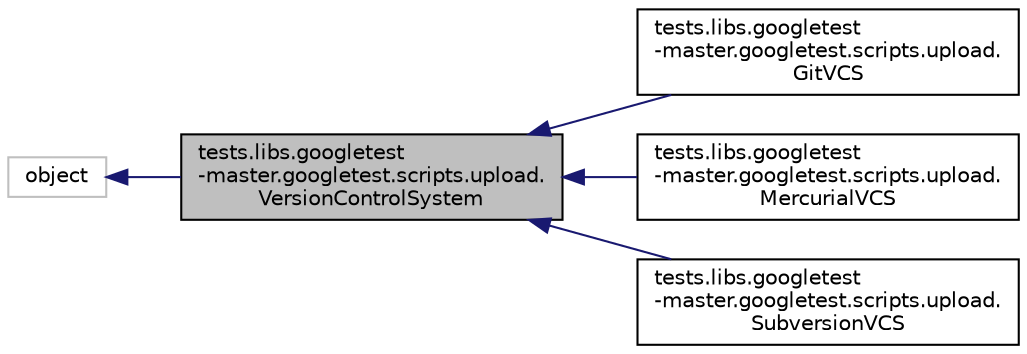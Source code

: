 digraph "tests.libs.googletest-master.googletest.scripts.upload.VersionControlSystem"
{
  edge [fontname="Helvetica",fontsize="10",labelfontname="Helvetica",labelfontsize="10"];
  node [fontname="Helvetica",fontsize="10",shape=record];
  rankdir="LR";
  Node0 [label="tests.libs.googletest\l-master.googletest.scripts.upload.\lVersionControlSystem",height=0.2,width=0.4,color="black", fillcolor="grey75", style="filled", fontcolor="black"];
  Node1 -> Node0 [dir="back",color="midnightblue",fontsize="10",style="solid",fontname="Helvetica"];
  Node1 [label="object",height=0.2,width=0.4,color="grey75", fillcolor="white", style="filled"];
  Node0 -> Node2 [dir="back",color="midnightblue",fontsize="10",style="solid",fontname="Helvetica"];
  Node2 [label="tests.libs.googletest\l-master.googletest.scripts.upload.\lGitVCS",height=0.2,width=0.4,color="black", fillcolor="white", style="filled",URL="$classtests_1_1libs_1_1googletest-master_1_1googletest_1_1scripts_1_1upload_1_1GitVCS.html"];
  Node0 -> Node3 [dir="back",color="midnightblue",fontsize="10",style="solid",fontname="Helvetica"];
  Node3 [label="tests.libs.googletest\l-master.googletest.scripts.upload.\lMercurialVCS",height=0.2,width=0.4,color="black", fillcolor="white", style="filled",URL="$classtests_1_1libs_1_1googletest-master_1_1googletest_1_1scripts_1_1upload_1_1MercurialVCS.html"];
  Node0 -> Node4 [dir="back",color="midnightblue",fontsize="10",style="solid",fontname="Helvetica"];
  Node4 [label="tests.libs.googletest\l-master.googletest.scripts.upload.\lSubversionVCS",height=0.2,width=0.4,color="black", fillcolor="white", style="filled",URL="$classtests_1_1libs_1_1googletest-master_1_1googletest_1_1scripts_1_1upload_1_1SubversionVCS.html"];
}
